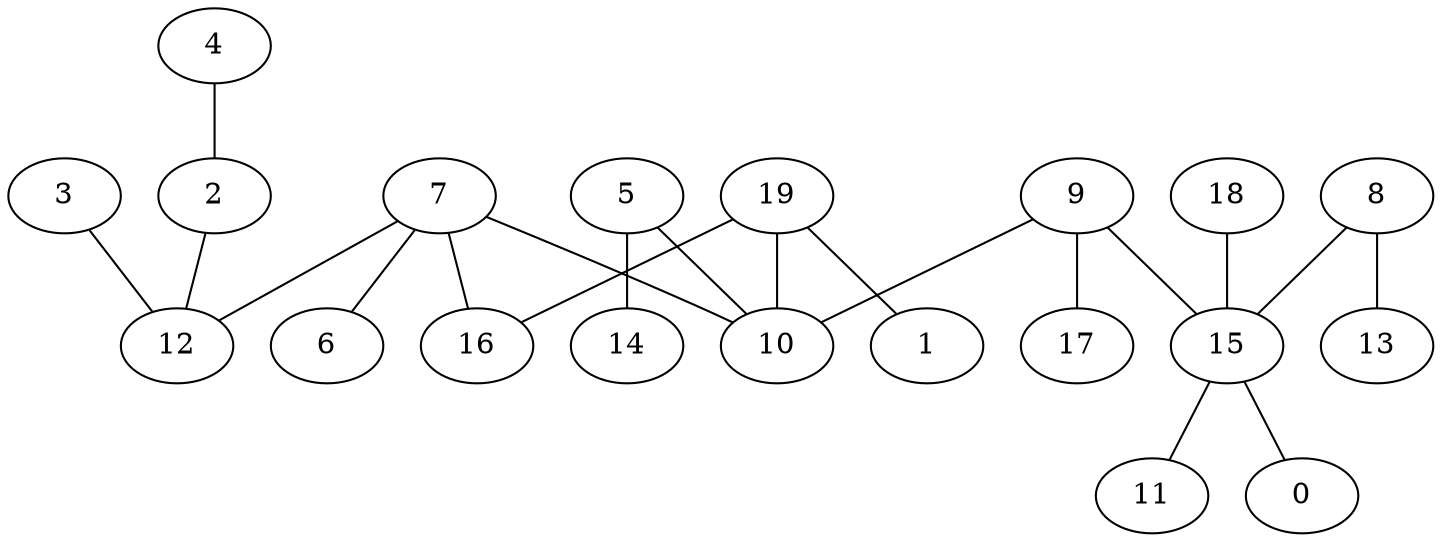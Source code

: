 digraph GG_graph {

subgraph G_graph {
edge [color = black]
"3" -> "12" [dir = none]
"18" -> "15" [dir = none]
"9" -> "10" [dir = none]
"9" -> "15" [dir = none]
"9" -> "17" [dir = none]
"7" -> "16" [dir = none]
"7" -> "6" [dir = none]
"7" -> "12" [dir = none]
"7" -> "10" [dir = none]
"15" -> "11" [dir = none]
"15" -> "0" [dir = none]
"8" -> "13" [dir = none]
"8" -> "15" [dir = none]
"5" -> "14" [dir = none]
"5" -> "10" [dir = none]
"19" -> "1" [dir = none]
"19" -> "10" [dir = none]
"2" -> "12" [dir = none]
"4" -> "2" [dir = none]
"19" -> "16" [dir = none]
}

}
